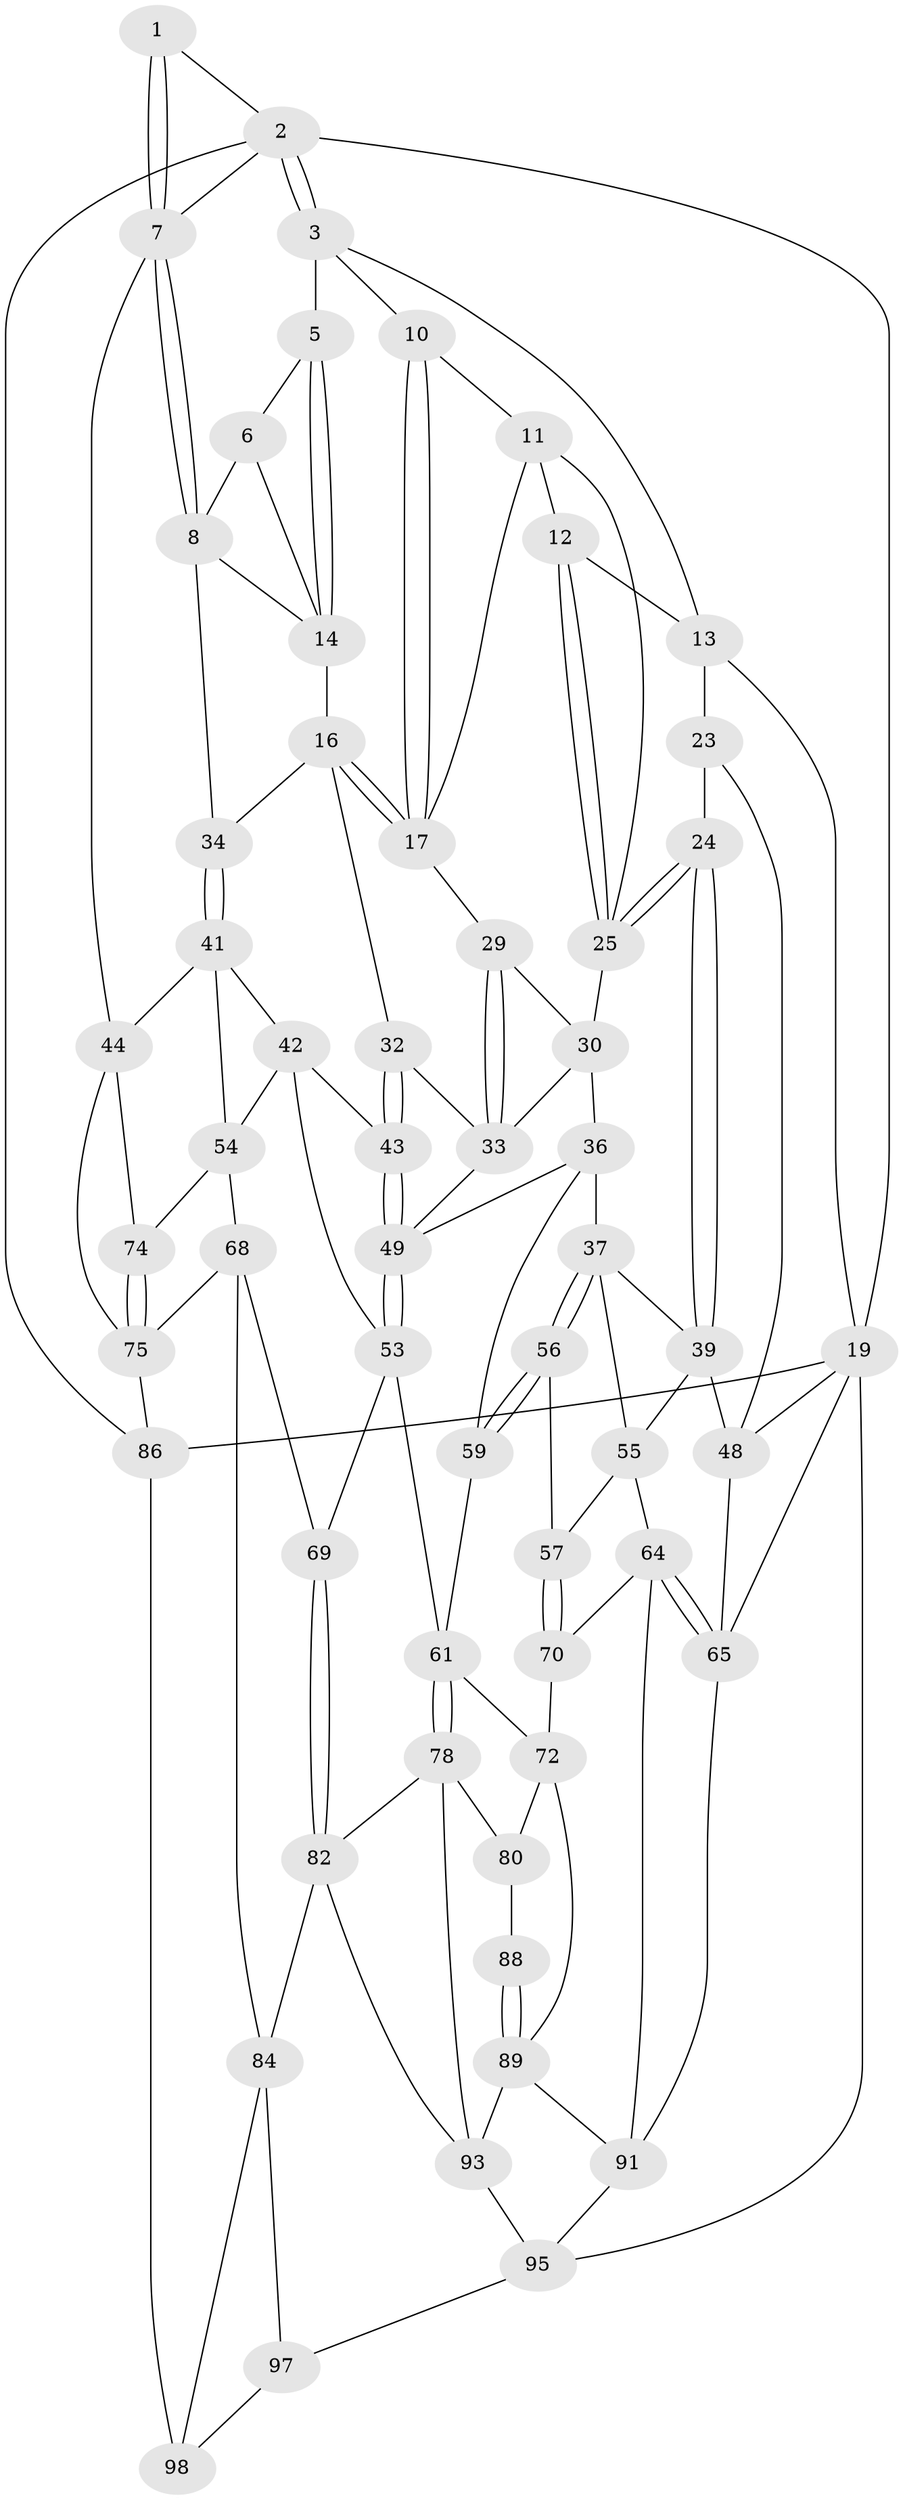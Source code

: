 // Generated by graph-tools (version 1.1) at 2025/24/03/03/25 07:24:33]
// undirected, 59 vertices, 130 edges
graph export_dot {
graph [start="1"]
  node [color=gray90,style=filled];
  1 [pos="+0.947241811230594+0.04144769544943707"];
  2 [pos="+1+0",super="+18"];
  3 [pos="+0.7467711747016887+0",super="+4"];
  5 [pos="+0.8257277865670034+0.05347972274019416"];
  6 [pos="+0.9052575026268012+0.06898015654641705",super="+9"];
  7 [pos="+1+0.2785428239713098",super="+21"];
  8 [pos="+1+0.25198196461442185",super="+22"];
  10 [pos="+0.7095350551473624+0.08118058335833592"];
  11 [pos="+0.54423094136805+0.10082098265197759",super="+26"];
  12 [pos="+0.4104329488472682+0"];
  13 [pos="+0.4133025758698673+0",super="+20"];
  14 [pos="+0.826566408886994+0.09973969735833146",super="+15"];
  16 [pos="+0.7667120663614766+0.2580692853257988",super="+31"];
  17 [pos="+0.7001313534797655+0.23671897750893733",super="+28"];
  19 [pos="+0+0",super="+100"];
  23 [pos="+0.2153514314178257+0.2128860633715799"];
  24 [pos="+0.26775325465092964+0.2162787232205671"];
  25 [pos="+0.2753958466644175+0.21020489460782707",super="+27"];
  29 [pos="+0.6038186867364563+0.2700594785952685"];
  30 [pos="+0.4971035002140969+0.30958518058476314",super="+35"];
  32 [pos="+0.714978748236717+0.40530538747490824"];
  33 [pos="+0.6203110191207214+0.3661503788837552",super="+40"];
  34 [pos="+0.8500630914658018+0.29394734493370195"];
  36 [pos="+0.4724507556831345+0.40723947551071576",super="+51"];
  37 [pos="+0.30208225265163563+0.413740724992648",super="+38"];
  39 [pos="+0.28289488620319136+0.3751994448185023",super="+47"];
  41 [pos="+0.8420100894122811+0.4226808712979665",super="+46"];
  42 [pos="+0.7489743407871181+0.456298419795322",super="+52"];
  43 [pos="+0.7256709883348103+0.4425941891530189"];
  44 [pos="+1+0.5241980696450568",super="+45"];
  48 [pos="+0+0.3680063765913504",super="+63"];
  49 [pos="+0.6354770985664783+0.4827994411380111",super="+50"];
  53 [pos="+0.7405919135604548+0.6144335534019089",super="+60"];
  54 [pos="+0.8069271402116169+0.6195212872854705",super="+67"];
  55 [pos="+0.09529093520462265+0.5218404748549017",super="+58"];
  56 [pos="+0.3333994972625339+0.5869594195827907"];
  57 [pos="+0.31885396895274315+0.5957688780304515"];
  59 [pos="+0.4879983536409307+0.6287961898596798"];
  61 [pos="+0.5281201456378195+0.6665668976260571",super="+62"];
  64 [pos="+0.07500271055361846+0.7329896399784309",super="+71"];
  65 [pos="+0+0.8072618856133992",super="+66"];
  68 [pos="+0.8303324997345947+0.7626381870225982",super="+76"];
  69 [pos="+0.7088270741362421+0.7730821458809047"];
  70 [pos="+0.27849497133154566+0.7474956301077732"];
  72 [pos="+0.426650567017483+0.7645968843880916",super="+73"];
  74 [pos="+0.9330538179211788+0.7026893763038604"];
  75 [pos="+0.9052871631405617+0.8206395102957247",super="+77"];
  78 [pos="+0.5631079985403956+0.793083799557584",super="+79"];
  80 [pos="+0.5175852095702178+0.847871918953231",super="+81"];
  82 [pos="+0.6848889800824474+0.8580756277397689",super="+83"];
  84 [pos="+0.8752342640769469+0.8429113242895946",super="+85"];
  86 [pos="+1+1",super="+87"];
  88 [pos="+0.43842603420899634+0.8461000815403082"];
  89 [pos="+0.41779126938309236+1",super="+90"];
  91 [pos="+0.218913379422652+0.8617047027083705",super="+92"];
  93 [pos="+0.5108137974902192+0.9998455965462639",super="+94"];
  95 [pos="+0.43607286924206834+1",super="+96"];
  97 [pos="+0.7780132294225555+1"];
  98 [pos="+0.932269681379007+0.8970853579707733",super="+99"];
  1 -- 2;
  1 -- 7;
  1 -- 7;
  2 -- 3;
  2 -- 3;
  2 -- 19;
  2 -- 86;
  2 -- 7;
  3 -- 13;
  3 -- 10;
  3 -- 5;
  5 -- 6;
  5 -- 14;
  5 -- 14;
  6 -- 8;
  6 -- 14;
  7 -- 8;
  7 -- 8;
  7 -- 44;
  8 -- 34;
  8 -- 14;
  10 -- 11;
  10 -- 17;
  10 -- 17;
  11 -- 12;
  11 -- 17;
  11 -- 25;
  12 -- 13;
  12 -- 25;
  12 -- 25;
  13 -- 19;
  13 -- 23;
  14 -- 16;
  16 -- 17;
  16 -- 17;
  16 -- 32;
  16 -- 34;
  17 -- 29;
  19 -- 86;
  19 -- 95;
  19 -- 65;
  19 -- 48;
  23 -- 24;
  23 -- 48;
  24 -- 25;
  24 -- 25;
  24 -- 39;
  24 -- 39;
  25 -- 30;
  29 -- 30;
  29 -- 33;
  29 -- 33;
  30 -- 36;
  30 -- 33;
  32 -- 33;
  32 -- 43;
  32 -- 43;
  33 -- 49;
  34 -- 41;
  34 -- 41;
  36 -- 37;
  36 -- 59;
  36 -- 49;
  37 -- 56;
  37 -- 56;
  37 -- 39;
  37 -- 55;
  39 -- 48;
  39 -- 55;
  41 -- 42;
  41 -- 44;
  41 -- 54;
  42 -- 43;
  42 -- 53;
  42 -- 54;
  43 -- 49;
  43 -- 49;
  44 -- 75;
  44 -- 74;
  48 -- 65;
  49 -- 53;
  49 -- 53;
  53 -- 61;
  53 -- 69;
  54 -- 74;
  54 -- 68;
  55 -- 64;
  55 -- 57;
  56 -- 57;
  56 -- 59;
  56 -- 59;
  57 -- 70;
  57 -- 70;
  59 -- 61;
  61 -- 78;
  61 -- 78;
  61 -- 72;
  64 -- 65;
  64 -- 65;
  64 -- 91;
  64 -- 70;
  65 -- 91;
  68 -- 69;
  68 -- 75;
  68 -- 84;
  69 -- 82;
  69 -- 82;
  70 -- 72;
  72 -- 80;
  72 -- 89;
  74 -- 75;
  74 -- 75;
  75 -- 86;
  78 -- 80;
  78 -- 93;
  78 -- 82;
  80 -- 88 [weight=2];
  82 -- 84;
  82 -- 93;
  84 -- 98;
  84 -- 97;
  86 -- 98 [weight=2];
  88 -- 89;
  88 -- 89;
  89 -- 91;
  89 -- 93;
  91 -- 95;
  93 -- 95;
  95 -- 97;
  97 -- 98;
}
